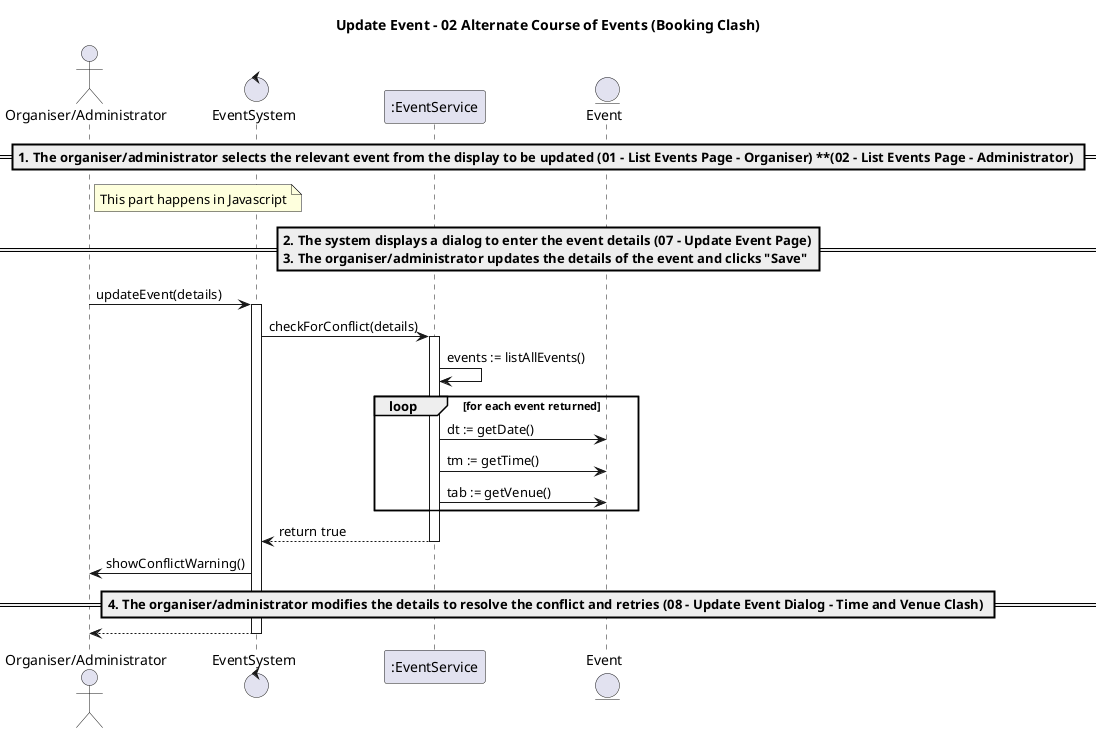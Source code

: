 @startuml
title Update Event - 02 Alternate Course of Events (Booking Clash)

actor "Organiser/Administrator" as OA
control EventSystem as System
participant ":EventService" as Service
entity Event

== 1. The organiser/administrator selects the relevant event from the display to be updated **(01 - List Events Page - Organiser)** **(02 - List Events Page - Administrator) ==
note right of OA: This part happens in Javascript

== 2. The system displays a dialog to enter the event details **(07 - Update Event Page)**\n3. The organiser/administrator updates the details of the event and clicks "Save" ==

OA -> System: updateEvent(details)
activate System

System -> Service: checkForConflict(details)
activate Service

Service -> Service: events := listAllEvents()

loop for each event returned
  Service->Event:dt := getDate()
  Service->Event:tm := getTime()
  Service->Event:tab := getVenue()
end


Service --> System: return true
deactivate Service

System -> OA: showConflictWarning()

== 4. The organiser/administrator modifies the details to resolve the conflict and retries **(08 - Update Event Dialog - Time and Venue Clash)** ==

System --> OA
deactivate System

@enduml
